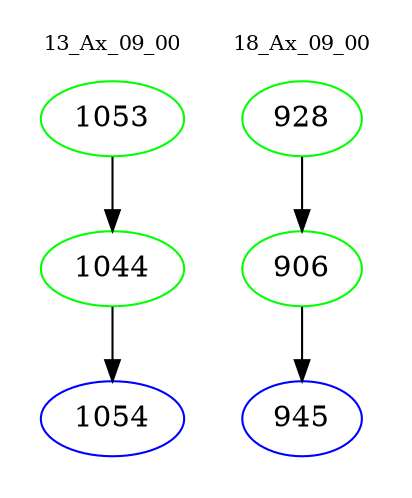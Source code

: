 digraph{
subgraph cluster_0 {
color = white
label = "13_Ax_09_00";
fontsize=10;
T0_1053 [label="1053", color="green"]
T0_1053 -> T0_1044 [color="black"]
T0_1044 [label="1044", color="green"]
T0_1044 -> T0_1054 [color="black"]
T0_1054 [label="1054", color="blue"]
}
subgraph cluster_1 {
color = white
label = "18_Ax_09_00";
fontsize=10;
T1_928 [label="928", color="green"]
T1_928 -> T1_906 [color="black"]
T1_906 [label="906", color="green"]
T1_906 -> T1_945 [color="black"]
T1_945 [label="945", color="blue"]
}
}
